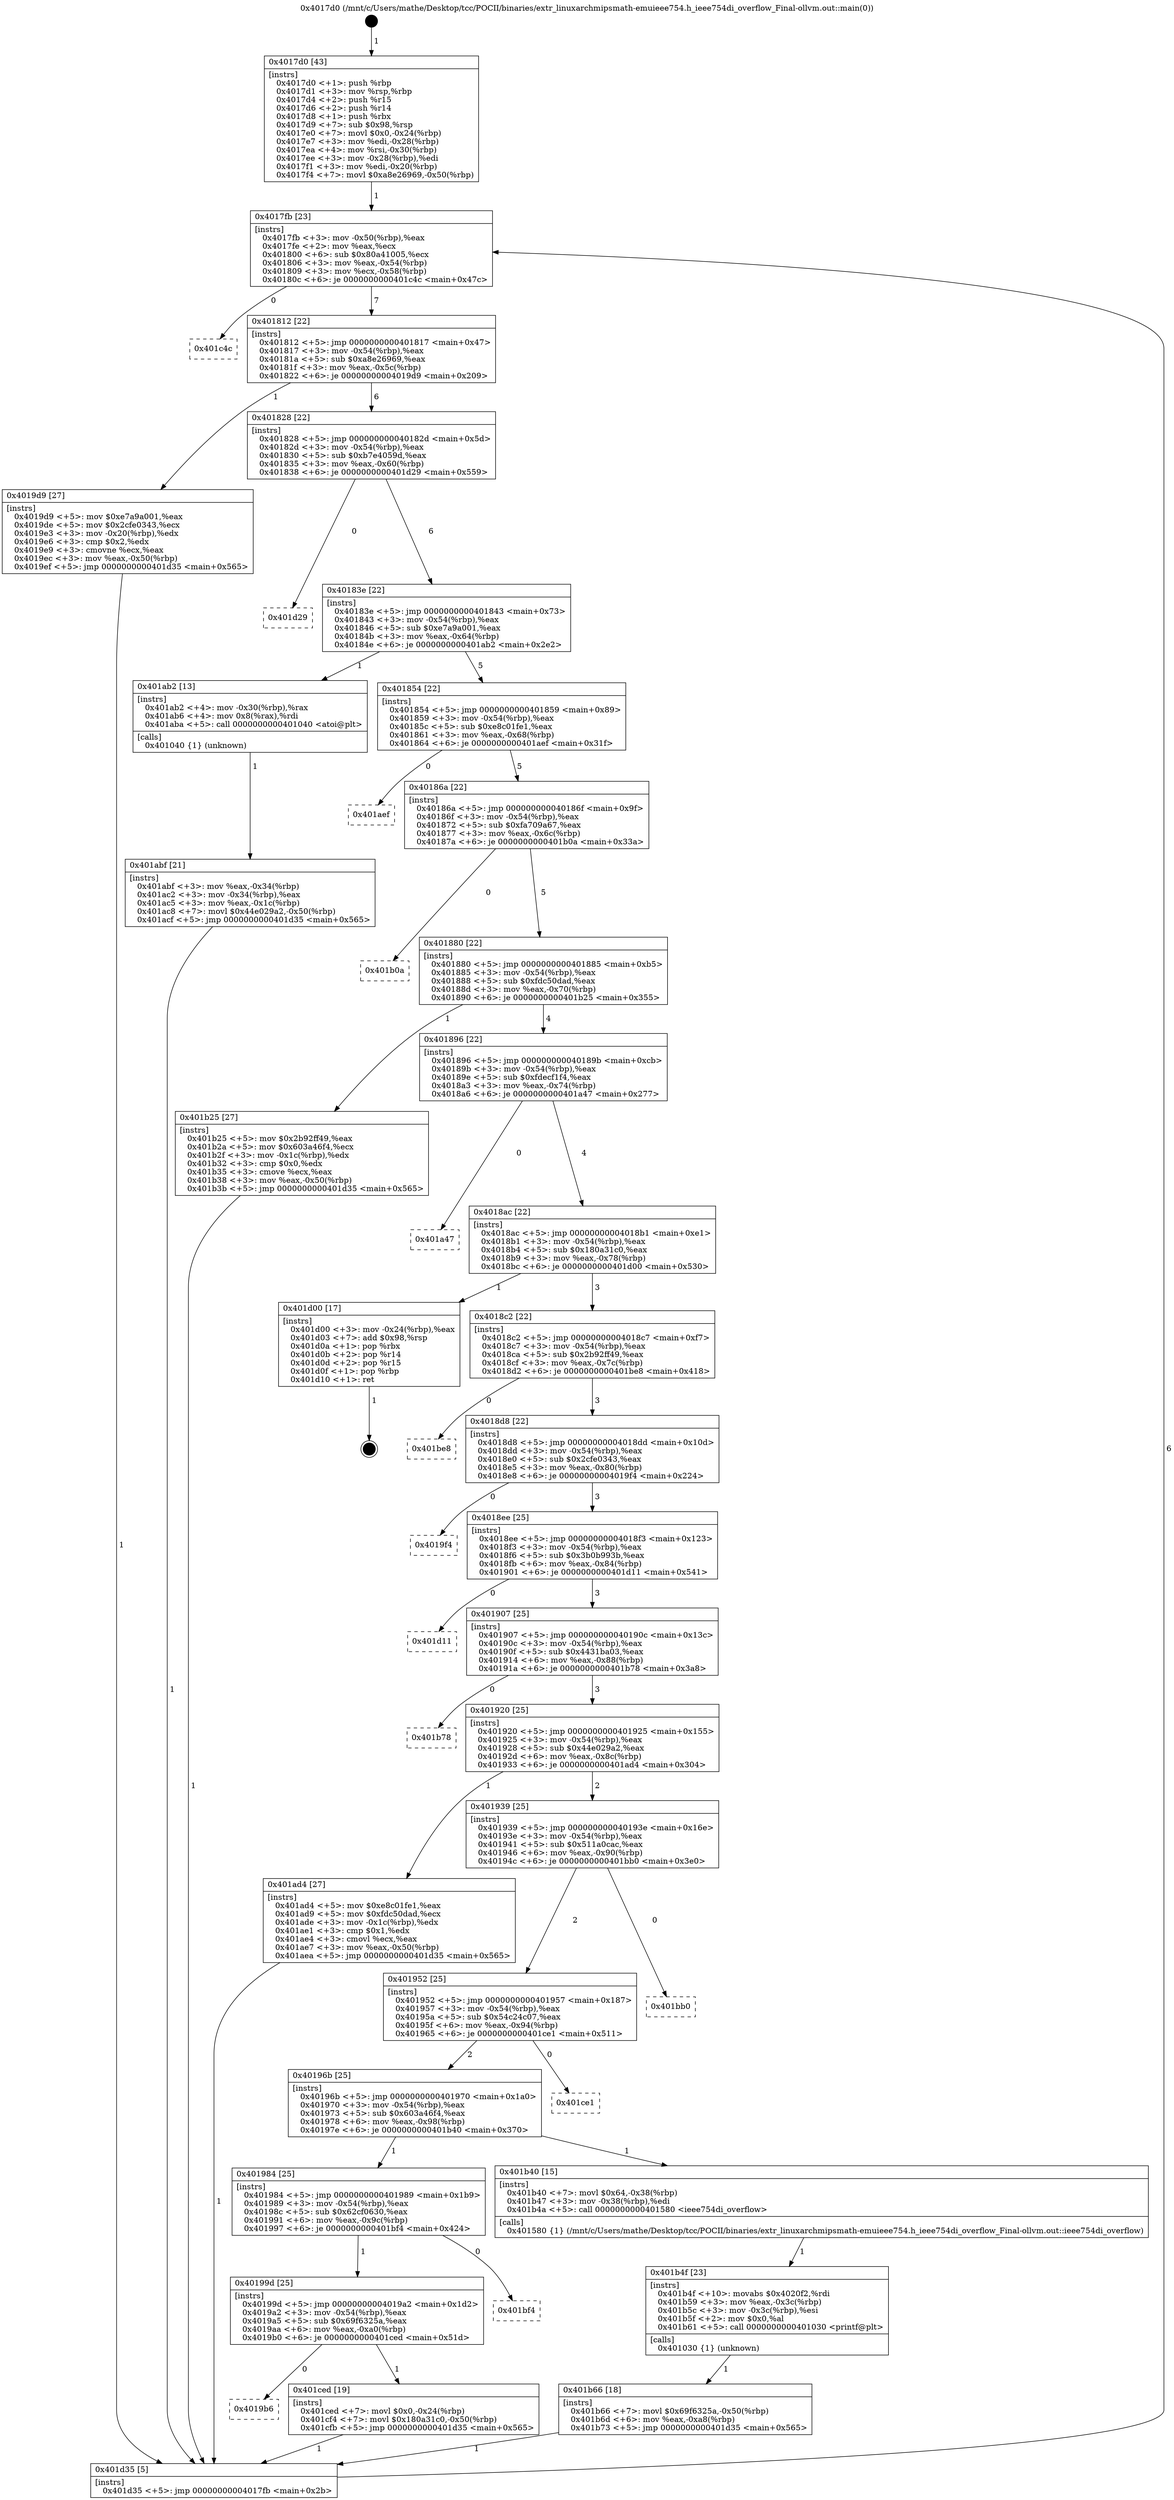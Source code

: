 digraph "0x4017d0" {
  label = "0x4017d0 (/mnt/c/Users/mathe/Desktop/tcc/POCII/binaries/extr_linuxarchmipsmath-emuieee754.h_ieee754di_overflow_Final-ollvm.out::main(0))"
  labelloc = "t"
  node[shape=record]

  Entry [label="",width=0.3,height=0.3,shape=circle,fillcolor=black,style=filled]
  "0x4017fb" [label="{
     0x4017fb [23]\l
     | [instrs]\l
     &nbsp;&nbsp;0x4017fb \<+3\>: mov -0x50(%rbp),%eax\l
     &nbsp;&nbsp;0x4017fe \<+2\>: mov %eax,%ecx\l
     &nbsp;&nbsp;0x401800 \<+6\>: sub $0x80a41005,%ecx\l
     &nbsp;&nbsp;0x401806 \<+3\>: mov %eax,-0x54(%rbp)\l
     &nbsp;&nbsp;0x401809 \<+3\>: mov %ecx,-0x58(%rbp)\l
     &nbsp;&nbsp;0x40180c \<+6\>: je 0000000000401c4c \<main+0x47c\>\l
  }"]
  "0x401c4c" [label="{
     0x401c4c\l
  }", style=dashed]
  "0x401812" [label="{
     0x401812 [22]\l
     | [instrs]\l
     &nbsp;&nbsp;0x401812 \<+5\>: jmp 0000000000401817 \<main+0x47\>\l
     &nbsp;&nbsp;0x401817 \<+3\>: mov -0x54(%rbp),%eax\l
     &nbsp;&nbsp;0x40181a \<+5\>: sub $0xa8e26969,%eax\l
     &nbsp;&nbsp;0x40181f \<+3\>: mov %eax,-0x5c(%rbp)\l
     &nbsp;&nbsp;0x401822 \<+6\>: je 00000000004019d9 \<main+0x209\>\l
  }"]
  Exit [label="",width=0.3,height=0.3,shape=circle,fillcolor=black,style=filled,peripheries=2]
  "0x4019d9" [label="{
     0x4019d9 [27]\l
     | [instrs]\l
     &nbsp;&nbsp;0x4019d9 \<+5\>: mov $0xe7a9a001,%eax\l
     &nbsp;&nbsp;0x4019de \<+5\>: mov $0x2cfe0343,%ecx\l
     &nbsp;&nbsp;0x4019e3 \<+3\>: mov -0x20(%rbp),%edx\l
     &nbsp;&nbsp;0x4019e6 \<+3\>: cmp $0x2,%edx\l
     &nbsp;&nbsp;0x4019e9 \<+3\>: cmovne %ecx,%eax\l
     &nbsp;&nbsp;0x4019ec \<+3\>: mov %eax,-0x50(%rbp)\l
     &nbsp;&nbsp;0x4019ef \<+5\>: jmp 0000000000401d35 \<main+0x565\>\l
  }"]
  "0x401828" [label="{
     0x401828 [22]\l
     | [instrs]\l
     &nbsp;&nbsp;0x401828 \<+5\>: jmp 000000000040182d \<main+0x5d\>\l
     &nbsp;&nbsp;0x40182d \<+3\>: mov -0x54(%rbp),%eax\l
     &nbsp;&nbsp;0x401830 \<+5\>: sub $0xb7e4059d,%eax\l
     &nbsp;&nbsp;0x401835 \<+3\>: mov %eax,-0x60(%rbp)\l
     &nbsp;&nbsp;0x401838 \<+6\>: je 0000000000401d29 \<main+0x559\>\l
  }"]
  "0x401d35" [label="{
     0x401d35 [5]\l
     | [instrs]\l
     &nbsp;&nbsp;0x401d35 \<+5\>: jmp 00000000004017fb \<main+0x2b\>\l
  }"]
  "0x4017d0" [label="{
     0x4017d0 [43]\l
     | [instrs]\l
     &nbsp;&nbsp;0x4017d0 \<+1\>: push %rbp\l
     &nbsp;&nbsp;0x4017d1 \<+3\>: mov %rsp,%rbp\l
     &nbsp;&nbsp;0x4017d4 \<+2\>: push %r15\l
     &nbsp;&nbsp;0x4017d6 \<+2\>: push %r14\l
     &nbsp;&nbsp;0x4017d8 \<+1\>: push %rbx\l
     &nbsp;&nbsp;0x4017d9 \<+7\>: sub $0x98,%rsp\l
     &nbsp;&nbsp;0x4017e0 \<+7\>: movl $0x0,-0x24(%rbp)\l
     &nbsp;&nbsp;0x4017e7 \<+3\>: mov %edi,-0x28(%rbp)\l
     &nbsp;&nbsp;0x4017ea \<+4\>: mov %rsi,-0x30(%rbp)\l
     &nbsp;&nbsp;0x4017ee \<+3\>: mov -0x28(%rbp),%edi\l
     &nbsp;&nbsp;0x4017f1 \<+3\>: mov %edi,-0x20(%rbp)\l
     &nbsp;&nbsp;0x4017f4 \<+7\>: movl $0xa8e26969,-0x50(%rbp)\l
  }"]
  "0x4019b6" [label="{
     0x4019b6\l
  }", style=dashed]
  "0x401d29" [label="{
     0x401d29\l
  }", style=dashed]
  "0x40183e" [label="{
     0x40183e [22]\l
     | [instrs]\l
     &nbsp;&nbsp;0x40183e \<+5\>: jmp 0000000000401843 \<main+0x73\>\l
     &nbsp;&nbsp;0x401843 \<+3\>: mov -0x54(%rbp),%eax\l
     &nbsp;&nbsp;0x401846 \<+5\>: sub $0xe7a9a001,%eax\l
     &nbsp;&nbsp;0x40184b \<+3\>: mov %eax,-0x64(%rbp)\l
     &nbsp;&nbsp;0x40184e \<+6\>: je 0000000000401ab2 \<main+0x2e2\>\l
  }"]
  "0x401ced" [label="{
     0x401ced [19]\l
     | [instrs]\l
     &nbsp;&nbsp;0x401ced \<+7\>: movl $0x0,-0x24(%rbp)\l
     &nbsp;&nbsp;0x401cf4 \<+7\>: movl $0x180a31c0,-0x50(%rbp)\l
     &nbsp;&nbsp;0x401cfb \<+5\>: jmp 0000000000401d35 \<main+0x565\>\l
  }"]
  "0x401ab2" [label="{
     0x401ab2 [13]\l
     | [instrs]\l
     &nbsp;&nbsp;0x401ab2 \<+4\>: mov -0x30(%rbp),%rax\l
     &nbsp;&nbsp;0x401ab6 \<+4\>: mov 0x8(%rax),%rdi\l
     &nbsp;&nbsp;0x401aba \<+5\>: call 0000000000401040 \<atoi@plt\>\l
     | [calls]\l
     &nbsp;&nbsp;0x401040 \{1\} (unknown)\l
  }"]
  "0x401854" [label="{
     0x401854 [22]\l
     | [instrs]\l
     &nbsp;&nbsp;0x401854 \<+5\>: jmp 0000000000401859 \<main+0x89\>\l
     &nbsp;&nbsp;0x401859 \<+3\>: mov -0x54(%rbp),%eax\l
     &nbsp;&nbsp;0x40185c \<+5\>: sub $0xe8c01fe1,%eax\l
     &nbsp;&nbsp;0x401861 \<+3\>: mov %eax,-0x68(%rbp)\l
     &nbsp;&nbsp;0x401864 \<+6\>: je 0000000000401aef \<main+0x31f\>\l
  }"]
  "0x401abf" [label="{
     0x401abf [21]\l
     | [instrs]\l
     &nbsp;&nbsp;0x401abf \<+3\>: mov %eax,-0x34(%rbp)\l
     &nbsp;&nbsp;0x401ac2 \<+3\>: mov -0x34(%rbp),%eax\l
     &nbsp;&nbsp;0x401ac5 \<+3\>: mov %eax,-0x1c(%rbp)\l
     &nbsp;&nbsp;0x401ac8 \<+7\>: movl $0x44e029a2,-0x50(%rbp)\l
     &nbsp;&nbsp;0x401acf \<+5\>: jmp 0000000000401d35 \<main+0x565\>\l
  }"]
  "0x40199d" [label="{
     0x40199d [25]\l
     | [instrs]\l
     &nbsp;&nbsp;0x40199d \<+5\>: jmp 00000000004019a2 \<main+0x1d2\>\l
     &nbsp;&nbsp;0x4019a2 \<+3\>: mov -0x54(%rbp),%eax\l
     &nbsp;&nbsp;0x4019a5 \<+5\>: sub $0x69f6325a,%eax\l
     &nbsp;&nbsp;0x4019aa \<+6\>: mov %eax,-0xa0(%rbp)\l
     &nbsp;&nbsp;0x4019b0 \<+6\>: je 0000000000401ced \<main+0x51d\>\l
  }"]
  "0x401aef" [label="{
     0x401aef\l
  }", style=dashed]
  "0x40186a" [label="{
     0x40186a [22]\l
     | [instrs]\l
     &nbsp;&nbsp;0x40186a \<+5\>: jmp 000000000040186f \<main+0x9f\>\l
     &nbsp;&nbsp;0x40186f \<+3\>: mov -0x54(%rbp),%eax\l
     &nbsp;&nbsp;0x401872 \<+5\>: sub $0xfa709a67,%eax\l
     &nbsp;&nbsp;0x401877 \<+3\>: mov %eax,-0x6c(%rbp)\l
     &nbsp;&nbsp;0x40187a \<+6\>: je 0000000000401b0a \<main+0x33a\>\l
  }"]
  "0x401bf4" [label="{
     0x401bf4\l
  }", style=dashed]
  "0x401b0a" [label="{
     0x401b0a\l
  }", style=dashed]
  "0x401880" [label="{
     0x401880 [22]\l
     | [instrs]\l
     &nbsp;&nbsp;0x401880 \<+5\>: jmp 0000000000401885 \<main+0xb5\>\l
     &nbsp;&nbsp;0x401885 \<+3\>: mov -0x54(%rbp),%eax\l
     &nbsp;&nbsp;0x401888 \<+5\>: sub $0xfdc50dad,%eax\l
     &nbsp;&nbsp;0x40188d \<+3\>: mov %eax,-0x70(%rbp)\l
     &nbsp;&nbsp;0x401890 \<+6\>: je 0000000000401b25 \<main+0x355\>\l
  }"]
  "0x401b66" [label="{
     0x401b66 [18]\l
     | [instrs]\l
     &nbsp;&nbsp;0x401b66 \<+7\>: movl $0x69f6325a,-0x50(%rbp)\l
     &nbsp;&nbsp;0x401b6d \<+6\>: mov %eax,-0xa8(%rbp)\l
     &nbsp;&nbsp;0x401b73 \<+5\>: jmp 0000000000401d35 \<main+0x565\>\l
  }"]
  "0x401b25" [label="{
     0x401b25 [27]\l
     | [instrs]\l
     &nbsp;&nbsp;0x401b25 \<+5\>: mov $0x2b92ff49,%eax\l
     &nbsp;&nbsp;0x401b2a \<+5\>: mov $0x603a46f4,%ecx\l
     &nbsp;&nbsp;0x401b2f \<+3\>: mov -0x1c(%rbp),%edx\l
     &nbsp;&nbsp;0x401b32 \<+3\>: cmp $0x0,%edx\l
     &nbsp;&nbsp;0x401b35 \<+3\>: cmove %ecx,%eax\l
     &nbsp;&nbsp;0x401b38 \<+3\>: mov %eax,-0x50(%rbp)\l
     &nbsp;&nbsp;0x401b3b \<+5\>: jmp 0000000000401d35 \<main+0x565\>\l
  }"]
  "0x401896" [label="{
     0x401896 [22]\l
     | [instrs]\l
     &nbsp;&nbsp;0x401896 \<+5\>: jmp 000000000040189b \<main+0xcb\>\l
     &nbsp;&nbsp;0x40189b \<+3\>: mov -0x54(%rbp),%eax\l
     &nbsp;&nbsp;0x40189e \<+5\>: sub $0xfdecf1f4,%eax\l
     &nbsp;&nbsp;0x4018a3 \<+3\>: mov %eax,-0x74(%rbp)\l
     &nbsp;&nbsp;0x4018a6 \<+6\>: je 0000000000401a47 \<main+0x277\>\l
  }"]
  "0x401b4f" [label="{
     0x401b4f [23]\l
     | [instrs]\l
     &nbsp;&nbsp;0x401b4f \<+10\>: movabs $0x4020f2,%rdi\l
     &nbsp;&nbsp;0x401b59 \<+3\>: mov %eax,-0x3c(%rbp)\l
     &nbsp;&nbsp;0x401b5c \<+3\>: mov -0x3c(%rbp),%esi\l
     &nbsp;&nbsp;0x401b5f \<+2\>: mov $0x0,%al\l
     &nbsp;&nbsp;0x401b61 \<+5\>: call 0000000000401030 \<printf@plt\>\l
     | [calls]\l
     &nbsp;&nbsp;0x401030 \{1\} (unknown)\l
  }"]
  "0x401a47" [label="{
     0x401a47\l
  }", style=dashed]
  "0x4018ac" [label="{
     0x4018ac [22]\l
     | [instrs]\l
     &nbsp;&nbsp;0x4018ac \<+5\>: jmp 00000000004018b1 \<main+0xe1\>\l
     &nbsp;&nbsp;0x4018b1 \<+3\>: mov -0x54(%rbp),%eax\l
     &nbsp;&nbsp;0x4018b4 \<+5\>: sub $0x180a31c0,%eax\l
     &nbsp;&nbsp;0x4018b9 \<+3\>: mov %eax,-0x78(%rbp)\l
     &nbsp;&nbsp;0x4018bc \<+6\>: je 0000000000401d00 \<main+0x530\>\l
  }"]
  "0x401984" [label="{
     0x401984 [25]\l
     | [instrs]\l
     &nbsp;&nbsp;0x401984 \<+5\>: jmp 0000000000401989 \<main+0x1b9\>\l
     &nbsp;&nbsp;0x401989 \<+3\>: mov -0x54(%rbp),%eax\l
     &nbsp;&nbsp;0x40198c \<+5\>: sub $0x62cf0630,%eax\l
     &nbsp;&nbsp;0x401991 \<+6\>: mov %eax,-0x9c(%rbp)\l
     &nbsp;&nbsp;0x401997 \<+6\>: je 0000000000401bf4 \<main+0x424\>\l
  }"]
  "0x401d00" [label="{
     0x401d00 [17]\l
     | [instrs]\l
     &nbsp;&nbsp;0x401d00 \<+3\>: mov -0x24(%rbp),%eax\l
     &nbsp;&nbsp;0x401d03 \<+7\>: add $0x98,%rsp\l
     &nbsp;&nbsp;0x401d0a \<+1\>: pop %rbx\l
     &nbsp;&nbsp;0x401d0b \<+2\>: pop %r14\l
     &nbsp;&nbsp;0x401d0d \<+2\>: pop %r15\l
     &nbsp;&nbsp;0x401d0f \<+1\>: pop %rbp\l
     &nbsp;&nbsp;0x401d10 \<+1\>: ret\l
  }"]
  "0x4018c2" [label="{
     0x4018c2 [22]\l
     | [instrs]\l
     &nbsp;&nbsp;0x4018c2 \<+5\>: jmp 00000000004018c7 \<main+0xf7\>\l
     &nbsp;&nbsp;0x4018c7 \<+3\>: mov -0x54(%rbp),%eax\l
     &nbsp;&nbsp;0x4018ca \<+5\>: sub $0x2b92ff49,%eax\l
     &nbsp;&nbsp;0x4018cf \<+3\>: mov %eax,-0x7c(%rbp)\l
     &nbsp;&nbsp;0x4018d2 \<+6\>: je 0000000000401be8 \<main+0x418\>\l
  }"]
  "0x401b40" [label="{
     0x401b40 [15]\l
     | [instrs]\l
     &nbsp;&nbsp;0x401b40 \<+7\>: movl $0x64,-0x38(%rbp)\l
     &nbsp;&nbsp;0x401b47 \<+3\>: mov -0x38(%rbp),%edi\l
     &nbsp;&nbsp;0x401b4a \<+5\>: call 0000000000401580 \<ieee754di_overflow\>\l
     | [calls]\l
     &nbsp;&nbsp;0x401580 \{1\} (/mnt/c/Users/mathe/Desktop/tcc/POCII/binaries/extr_linuxarchmipsmath-emuieee754.h_ieee754di_overflow_Final-ollvm.out::ieee754di_overflow)\l
  }"]
  "0x401be8" [label="{
     0x401be8\l
  }", style=dashed]
  "0x4018d8" [label="{
     0x4018d8 [22]\l
     | [instrs]\l
     &nbsp;&nbsp;0x4018d8 \<+5\>: jmp 00000000004018dd \<main+0x10d\>\l
     &nbsp;&nbsp;0x4018dd \<+3\>: mov -0x54(%rbp),%eax\l
     &nbsp;&nbsp;0x4018e0 \<+5\>: sub $0x2cfe0343,%eax\l
     &nbsp;&nbsp;0x4018e5 \<+3\>: mov %eax,-0x80(%rbp)\l
     &nbsp;&nbsp;0x4018e8 \<+6\>: je 00000000004019f4 \<main+0x224\>\l
  }"]
  "0x40196b" [label="{
     0x40196b [25]\l
     | [instrs]\l
     &nbsp;&nbsp;0x40196b \<+5\>: jmp 0000000000401970 \<main+0x1a0\>\l
     &nbsp;&nbsp;0x401970 \<+3\>: mov -0x54(%rbp),%eax\l
     &nbsp;&nbsp;0x401973 \<+5\>: sub $0x603a46f4,%eax\l
     &nbsp;&nbsp;0x401978 \<+6\>: mov %eax,-0x98(%rbp)\l
     &nbsp;&nbsp;0x40197e \<+6\>: je 0000000000401b40 \<main+0x370\>\l
  }"]
  "0x4019f4" [label="{
     0x4019f4\l
  }", style=dashed]
  "0x4018ee" [label="{
     0x4018ee [25]\l
     | [instrs]\l
     &nbsp;&nbsp;0x4018ee \<+5\>: jmp 00000000004018f3 \<main+0x123\>\l
     &nbsp;&nbsp;0x4018f3 \<+3\>: mov -0x54(%rbp),%eax\l
     &nbsp;&nbsp;0x4018f6 \<+5\>: sub $0x3b0b993b,%eax\l
     &nbsp;&nbsp;0x4018fb \<+6\>: mov %eax,-0x84(%rbp)\l
     &nbsp;&nbsp;0x401901 \<+6\>: je 0000000000401d11 \<main+0x541\>\l
  }"]
  "0x401ce1" [label="{
     0x401ce1\l
  }", style=dashed]
  "0x401d11" [label="{
     0x401d11\l
  }", style=dashed]
  "0x401907" [label="{
     0x401907 [25]\l
     | [instrs]\l
     &nbsp;&nbsp;0x401907 \<+5\>: jmp 000000000040190c \<main+0x13c\>\l
     &nbsp;&nbsp;0x40190c \<+3\>: mov -0x54(%rbp),%eax\l
     &nbsp;&nbsp;0x40190f \<+5\>: sub $0x4431ba03,%eax\l
     &nbsp;&nbsp;0x401914 \<+6\>: mov %eax,-0x88(%rbp)\l
     &nbsp;&nbsp;0x40191a \<+6\>: je 0000000000401b78 \<main+0x3a8\>\l
  }"]
  "0x401952" [label="{
     0x401952 [25]\l
     | [instrs]\l
     &nbsp;&nbsp;0x401952 \<+5\>: jmp 0000000000401957 \<main+0x187\>\l
     &nbsp;&nbsp;0x401957 \<+3\>: mov -0x54(%rbp),%eax\l
     &nbsp;&nbsp;0x40195a \<+5\>: sub $0x54c24c07,%eax\l
     &nbsp;&nbsp;0x40195f \<+6\>: mov %eax,-0x94(%rbp)\l
     &nbsp;&nbsp;0x401965 \<+6\>: je 0000000000401ce1 \<main+0x511\>\l
  }"]
  "0x401b78" [label="{
     0x401b78\l
  }", style=dashed]
  "0x401920" [label="{
     0x401920 [25]\l
     | [instrs]\l
     &nbsp;&nbsp;0x401920 \<+5\>: jmp 0000000000401925 \<main+0x155\>\l
     &nbsp;&nbsp;0x401925 \<+3\>: mov -0x54(%rbp),%eax\l
     &nbsp;&nbsp;0x401928 \<+5\>: sub $0x44e029a2,%eax\l
     &nbsp;&nbsp;0x40192d \<+6\>: mov %eax,-0x8c(%rbp)\l
     &nbsp;&nbsp;0x401933 \<+6\>: je 0000000000401ad4 \<main+0x304\>\l
  }"]
  "0x401bb0" [label="{
     0x401bb0\l
  }", style=dashed]
  "0x401ad4" [label="{
     0x401ad4 [27]\l
     | [instrs]\l
     &nbsp;&nbsp;0x401ad4 \<+5\>: mov $0xe8c01fe1,%eax\l
     &nbsp;&nbsp;0x401ad9 \<+5\>: mov $0xfdc50dad,%ecx\l
     &nbsp;&nbsp;0x401ade \<+3\>: mov -0x1c(%rbp),%edx\l
     &nbsp;&nbsp;0x401ae1 \<+3\>: cmp $0x1,%edx\l
     &nbsp;&nbsp;0x401ae4 \<+3\>: cmovl %ecx,%eax\l
     &nbsp;&nbsp;0x401ae7 \<+3\>: mov %eax,-0x50(%rbp)\l
     &nbsp;&nbsp;0x401aea \<+5\>: jmp 0000000000401d35 \<main+0x565\>\l
  }"]
  "0x401939" [label="{
     0x401939 [25]\l
     | [instrs]\l
     &nbsp;&nbsp;0x401939 \<+5\>: jmp 000000000040193e \<main+0x16e\>\l
     &nbsp;&nbsp;0x40193e \<+3\>: mov -0x54(%rbp),%eax\l
     &nbsp;&nbsp;0x401941 \<+5\>: sub $0x511a0cac,%eax\l
     &nbsp;&nbsp;0x401946 \<+6\>: mov %eax,-0x90(%rbp)\l
     &nbsp;&nbsp;0x40194c \<+6\>: je 0000000000401bb0 \<main+0x3e0\>\l
  }"]
  Entry -> "0x4017d0" [label=" 1"]
  "0x4017fb" -> "0x401c4c" [label=" 0"]
  "0x4017fb" -> "0x401812" [label=" 7"]
  "0x401d00" -> Exit [label=" 1"]
  "0x401812" -> "0x4019d9" [label=" 1"]
  "0x401812" -> "0x401828" [label=" 6"]
  "0x4019d9" -> "0x401d35" [label=" 1"]
  "0x4017d0" -> "0x4017fb" [label=" 1"]
  "0x401d35" -> "0x4017fb" [label=" 6"]
  "0x401ced" -> "0x401d35" [label=" 1"]
  "0x401828" -> "0x401d29" [label=" 0"]
  "0x401828" -> "0x40183e" [label=" 6"]
  "0x40199d" -> "0x4019b6" [label=" 0"]
  "0x40183e" -> "0x401ab2" [label=" 1"]
  "0x40183e" -> "0x401854" [label=" 5"]
  "0x401ab2" -> "0x401abf" [label=" 1"]
  "0x401abf" -> "0x401d35" [label=" 1"]
  "0x40199d" -> "0x401ced" [label=" 1"]
  "0x401854" -> "0x401aef" [label=" 0"]
  "0x401854" -> "0x40186a" [label=" 5"]
  "0x401984" -> "0x40199d" [label=" 1"]
  "0x40186a" -> "0x401b0a" [label=" 0"]
  "0x40186a" -> "0x401880" [label=" 5"]
  "0x401984" -> "0x401bf4" [label=" 0"]
  "0x401880" -> "0x401b25" [label=" 1"]
  "0x401880" -> "0x401896" [label=" 4"]
  "0x401b66" -> "0x401d35" [label=" 1"]
  "0x401896" -> "0x401a47" [label=" 0"]
  "0x401896" -> "0x4018ac" [label=" 4"]
  "0x401b4f" -> "0x401b66" [label=" 1"]
  "0x4018ac" -> "0x401d00" [label=" 1"]
  "0x4018ac" -> "0x4018c2" [label=" 3"]
  "0x401b40" -> "0x401b4f" [label=" 1"]
  "0x4018c2" -> "0x401be8" [label=" 0"]
  "0x4018c2" -> "0x4018d8" [label=" 3"]
  "0x40196b" -> "0x401984" [label=" 1"]
  "0x4018d8" -> "0x4019f4" [label=" 0"]
  "0x4018d8" -> "0x4018ee" [label=" 3"]
  "0x40196b" -> "0x401b40" [label=" 1"]
  "0x4018ee" -> "0x401d11" [label=" 0"]
  "0x4018ee" -> "0x401907" [label=" 3"]
  "0x401952" -> "0x40196b" [label=" 2"]
  "0x401907" -> "0x401b78" [label=" 0"]
  "0x401907" -> "0x401920" [label=" 3"]
  "0x401952" -> "0x401ce1" [label=" 0"]
  "0x401920" -> "0x401ad4" [label=" 1"]
  "0x401920" -> "0x401939" [label=" 2"]
  "0x401ad4" -> "0x401d35" [label=" 1"]
  "0x401b25" -> "0x401d35" [label=" 1"]
  "0x401939" -> "0x401952" [label=" 2"]
  "0x401939" -> "0x401bb0" [label=" 0"]
}

